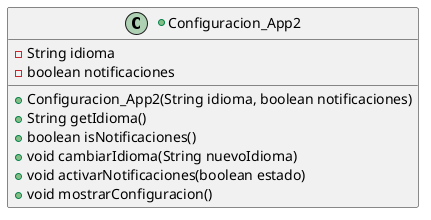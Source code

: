 @startuml
'https://plantuml.com/class-diagram

+class Configuracion_App2{
    -String idioma
    -boolean notificaciones
    +Configuracion_App2(String idioma, boolean notificaciones)
    +String getIdioma()
    +boolean isNotificaciones()
    +void cambiarIdioma(String nuevoIdioma)
    +void activarNotificaciones(boolean estado)
    +void mostrarConfiguracion()
}
@enduml